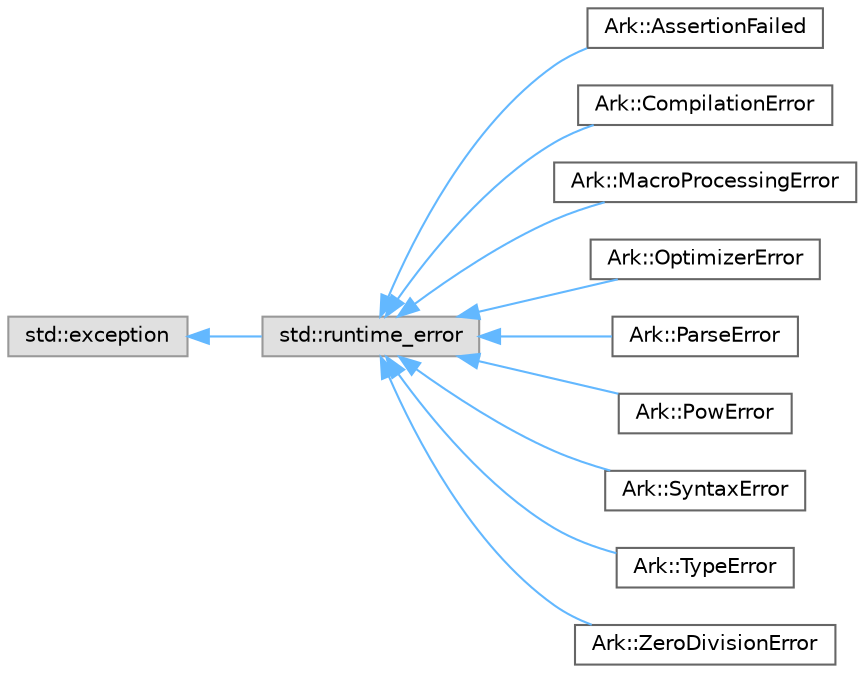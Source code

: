 digraph "Graphical Class Hierarchy"
{
 // INTERACTIVE_SVG=YES
 // LATEX_PDF_SIZE
  bgcolor="transparent";
  edge [fontname=Helvetica,fontsize=10,labelfontname=Helvetica,labelfontsize=10];
  node [fontname=Helvetica,fontsize=10,shape=box,height=0.2,width=0.4];
  rankdir="LR";
  Node0 [label="std::exception",height=0.2,width=0.4,color="grey60", fillcolor="#E0E0E0", style="filled",tooltip=" "];
  Node0 -> Node1 [dir="back",color="steelblue1",style="solid"];
  Node1 [label="std::runtime_error",height=0.2,width=0.4,color="grey60", fillcolor="#E0E0E0", style="filled",tooltip=" "];
  Node1 -> Node2 [dir="back",color="steelblue1",style="solid"];
  Node2 [label="Ark::AssertionFailed",height=0.2,width=0.4,color="grey40", fillcolor="white", style="filled",URL="$d3/df9/classArk_1_1AssertionFailed.html",tooltip="An assertion error, only triggered from ArkScript code through (assert expr error-message)"];
  Node1 -> Node3 [dir="back",color="steelblue1",style="solid"];
  Node3 [label="Ark::CompilationError",height=0.2,width=0.4,color="grey40", fillcolor="white", style="filled",URL="$d4/d64/classArk_1_1CompilationError.html",tooltip="CompilationError thrown by the compiler."];
  Node1 -> Node4 [dir="back",color="steelblue1",style="solid"];
  Node4 [label="Ark::MacroProcessingError",height=0.2,width=0.4,color="grey40", fillcolor="white", style="filled",URL="$d7/d7c/classArk_1_1MacroProcessingError.html",tooltip="MacroProcessingError thrown by the compiler."];
  Node1 -> Node5 [dir="back",color="steelblue1",style="solid"];
  Node5 [label="Ark::OptimizerError",height=0.2,width=0.4,color="grey40", fillcolor="white", style="filled",URL="$d6/d47/classArk_1_1OptimizerError.html",tooltip="OptimizerError thrown by the AST optimizer."];
  Node1 -> Node6 [dir="back",color="steelblue1",style="solid"];
  Node6 [label="Ark::ParseError",height=0.2,width=0.4,color="grey40", fillcolor="white", style="filled",URL="$d9/d1a/classArk_1_1ParseError.html",tooltip="ParseError thrown by the parser."];
  Node1 -> Node7 [dir="back",color="steelblue1",style="solid"];
  Node7 [label="Ark::PowError",height=0.2,width=0.4,color="grey40", fillcolor="white", style="filled",URL="$d8/d05/classArk_1_1PowError.html",tooltip="A pow error triggered when we can't do a pow b."];
  Node1 -> Node8 [dir="back",color="steelblue1",style="solid"];
  Node8 [label="Ark::SyntaxError",height=0.2,width=0.4,color="grey40", fillcolor="white", style="filled",URL="$dd/d6d/classArk_1_1SyntaxError.html",tooltip="SyntaxError thrown by the lexer."];
  Node1 -> Node9 [dir="back",color="steelblue1",style="solid"];
  Node9 [label="Ark::TypeError",height=0.2,width=0.4,color="grey40", fillcolor="white", style="filled",URL="$d2/d26/classArk_1_1TypeError.html",tooltip="A type error triggered when types don't match."];
  Node1 -> Node10 [dir="back",color="steelblue1",style="solid"];
  Node10 [label="Ark::ZeroDivisionError",height=0.2,width=0.4,color="grey40", fillcolor="white", style="filled",URL="$da/d18/classArk_1_1ZeroDivisionError.html",tooltip="A special zero division error triggered when a number is divided by 0."];
}
